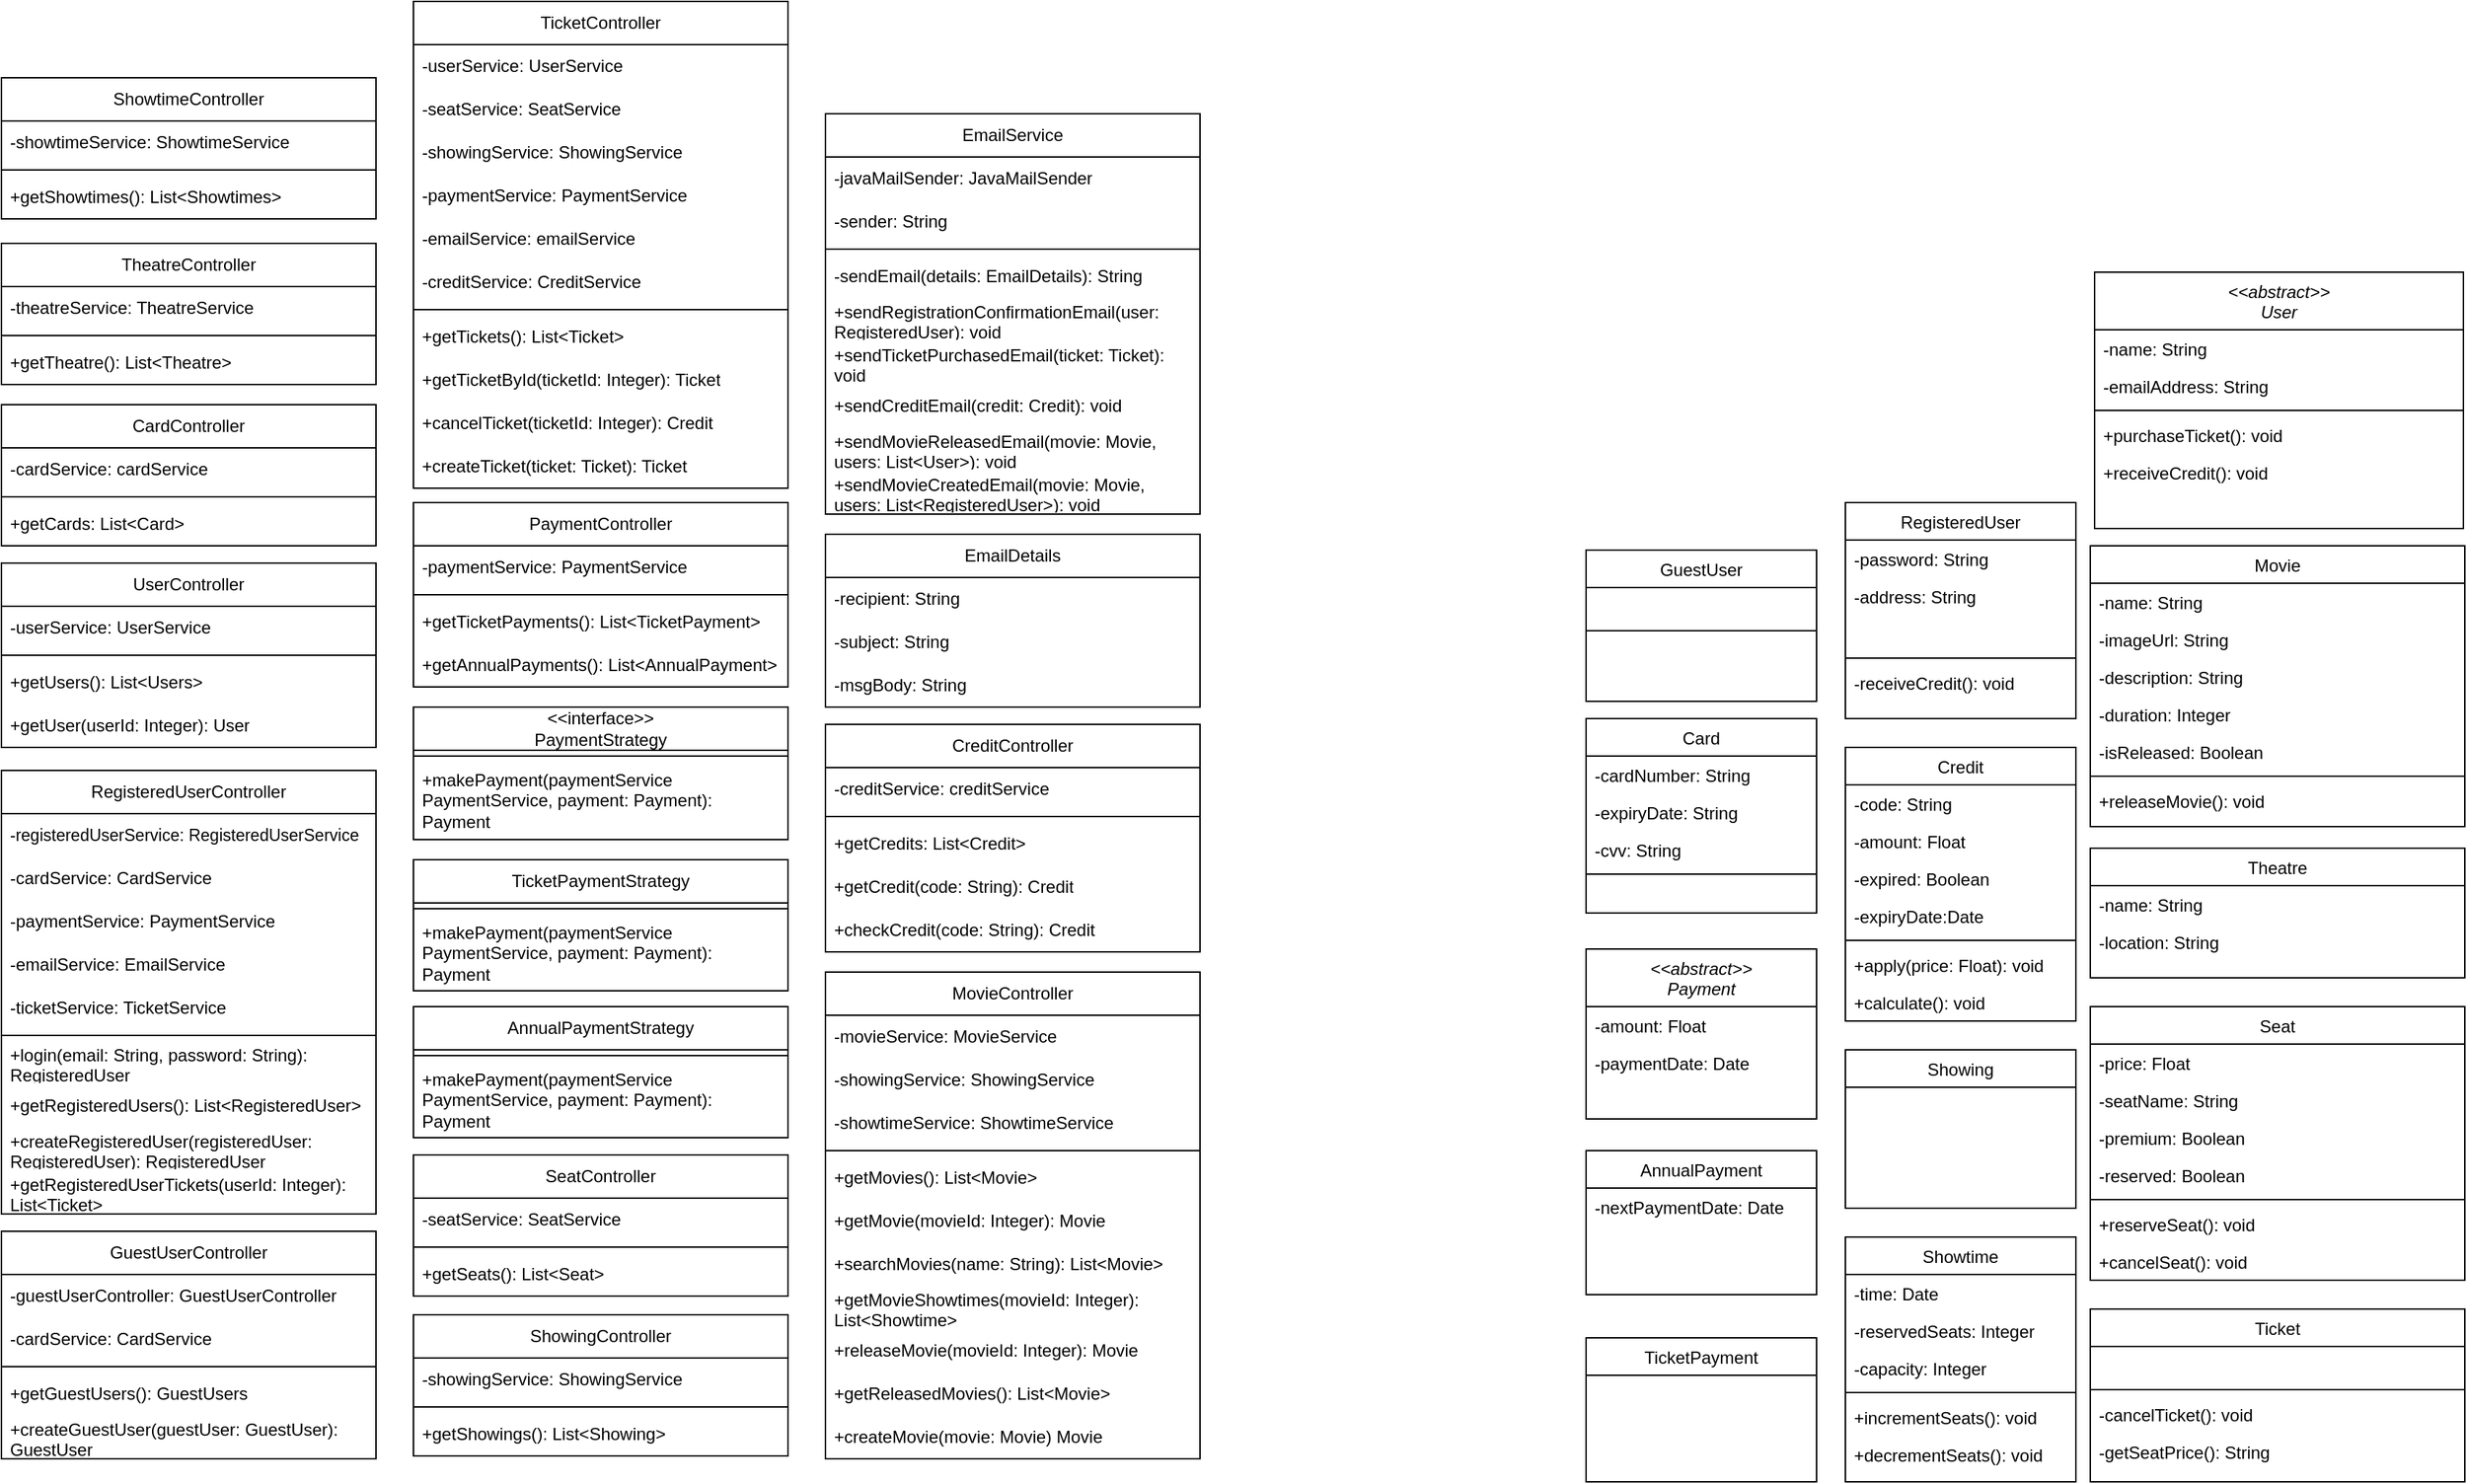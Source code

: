 <mxfile version="20.6.0" type="device"><diagram id="xebDtgERYa1_zTJntFcD" name="Page-1"><mxGraphModel dx="2999" dy="1161" grid="0" gridSize="10" guides="1" tooltips="1" connect="1" arrows="1" fold="1" page="0" pageScale="1" pageWidth="850" pageHeight="1100" math="0" shadow="0"><root><mxCell id="0"/><mxCell id="1" parent="0"/><mxCell id="b1VXfBqhowak8eUsPWsZ-2" value="Ticket" style="swimlane;fontStyle=0;align=center;verticalAlign=top;childLayout=stackLayout;horizontal=1;startSize=26;horizontalStack=0;resizeParent=1;resizeLast=0;collapsible=1;marginBottom=0;rounded=0;shadow=0;strokeWidth=1;" parent="1" vertex="1"><mxGeometry x="560" y="970" width="260" height="120" as="geometry"><mxRectangle x="130" y="380" width="160" height="26" as="alternateBounds"/></mxGeometry></mxCell><mxCell id="b1VXfBqhowak8eUsPWsZ-3" style="text;align=left;verticalAlign=top;spacingLeft=4;spacingRight=4;overflow=hidden;rotatable=0;points=[[0,0.5],[1,0.5]];portConstraint=eastwest;rounded=0;shadow=0;html=0;" parent="b1VXfBqhowak8eUsPWsZ-2" vertex="1"><mxGeometry y="26" width="260" height="26" as="geometry"/></mxCell><mxCell id="b1VXfBqhowak8eUsPWsZ-4" value="" style="line;html=1;strokeWidth=1;align=left;verticalAlign=middle;spacingTop=-1;spacingLeft=3;spacingRight=3;rotatable=0;labelPosition=right;points=[];portConstraint=eastwest;rounded=0;" parent="b1VXfBqhowak8eUsPWsZ-2" vertex="1"><mxGeometry y="52" width="260" height="8" as="geometry"/></mxCell><mxCell id="b1VXfBqhowak8eUsPWsZ-5" value="-cancelTicket(): void" style="text;align=left;verticalAlign=top;spacingLeft=4;spacingRight=4;overflow=hidden;rotatable=0;points=[[0,0.5],[1,0.5]];portConstraint=eastwest;fontStyle=0;rounded=0;" parent="b1VXfBqhowak8eUsPWsZ-2" vertex="1"><mxGeometry y="60" width="260" height="26" as="geometry"/></mxCell><mxCell id="b1VXfBqhowak8eUsPWsZ-6" value="-getSeatPrice(): String" style="text;align=left;verticalAlign=top;spacingLeft=4;spacingRight=4;overflow=hidden;rotatable=0;points=[[0,0.5],[1,0.5]];portConstraint=eastwest;fontStyle=0;rounded=0;" parent="b1VXfBqhowak8eUsPWsZ-2" vertex="1"><mxGeometry y="86" width="260" height="26" as="geometry"/></mxCell><mxCell id="b1VXfBqhowak8eUsPWsZ-7" value="Movie" style="swimlane;fontStyle=0;align=center;verticalAlign=top;childLayout=stackLayout;horizontal=1;startSize=26;horizontalStack=0;resizeParent=1;resizeLast=0;collapsible=1;marginBottom=0;rounded=0;shadow=0;strokeWidth=1;" parent="1" vertex="1"><mxGeometry x="560" y="440" width="260" height="195" as="geometry"><mxRectangle x="550" y="140" width="160" height="26" as="alternateBounds"/></mxGeometry></mxCell><mxCell id="b1VXfBqhowak8eUsPWsZ-8" value="-name: String" style="text;align=left;verticalAlign=top;spacingLeft=4;spacingRight=4;overflow=hidden;rotatable=0;points=[[0,0.5],[1,0.5]];portConstraint=eastwest;rounded=0;" parent="b1VXfBqhowak8eUsPWsZ-7" vertex="1"><mxGeometry y="26" width="260" height="26" as="geometry"/></mxCell><mxCell id="b1VXfBqhowak8eUsPWsZ-9" value="-imageUrl: String" style="text;align=left;verticalAlign=top;spacingLeft=4;spacingRight=4;overflow=hidden;rotatable=0;points=[[0,0.5],[1,0.5]];portConstraint=eastwest;rounded=0;shadow=0;html=0;" parent="b1VXfBqhowak8eUsPWsZ-7" vertex="1"><mxGeometry y="52" width="260" height="26" as="geometry"/></mxCell><mxCell id="b1VXfBqhowak8eUsPWsZ-10" value="-description: String" style="text;align=left;verticalAlign=top;spacingLeft=4;spacingRight=4;overflow=hidden;rotatable=0;points=[[0,0.5],[1,0.5]];portConstraint=eastwest;rounded=0;shadow=0;html=0;" parent="b1VXfBqhowak8eUsPWsZ-7" vertex="1"><mxGeometry y="78" width="260" height="26" as="geometry"/></mxCell><mxCell id="b1VXfBqhowak8eUsPWsZ-11" value="-duration: Integer" style="text;align=left;verticalAlign=top;spacingLeft=4;spacingRight=4;overflow=hidden;rotatable=0;points=[[0,0.5],[1,0.5]];portConstraint=eastwest;rounded=0;shadow=0;html=0;" parent="b1VXfBqhowak8eUsPWsZ-7" vertex="1"><mxGeometry y="104" width="260" height="26" as="geometry"/></mxCell><mxCell id="b1VXfBqhowak8eUsPWsZ-12" value="-isReleased: Boolean" style="text;align=left;verticalAlign=top;spacingLeft=4;spacingRight=4;overflow=hidden;rotatable=0;points=[[0,0.5],[1,0.5]];portConstraint=eastwest;rounded=0;shadow=0;html=0;" parent="b1VXfBqhowak8eUsPWsZ-7" vertex="1"><mxGeometry y="130" width="260" height="26" as="geometry"/></mxCell><mxCell id="b1VXfBqhowak8eUsPWsZ-13" value="" style="line;html=1;strokeWidth=1;align=left;verticalAlign=middle;spacingTop=-1;spacingLeft=3;spacingRight=3;rotatable=0;labelPosition=right;points=[];portConstraint=eastwest;rounded=0;" parent="b1VXfBqhowak8eUsPWsZ-7" vertex="1"><mxGeometry y="156" width="260" height="8" as="geometry"/></mxCell><mxCell id="JBnEOyksXSr9bTq-cygU-24" value="+releaseMovie(): void" style="text;align=left;verticalAlign=top;spacingLeft=4;spacingRight=4;overflow=hidden;rotatable=0;points=[[0,0.5],[1,0.5]];portConstraint=eastwest;rounded=0;" vertex="1" parent="b1VXfBqhowak8eUsPWsZ-7"><mxGeometry y="164" width="260" height="26" as="geometry"/></mxCell><mxCell id="b1VXfBqhowak8eUsPWsZ-14" value="Showtime" style="swimlane;fontStyle=0;align=center;verticalAlign=top;childLayout=stackLayout;horizontal=1;startSize=26;horizontalStack=0;resizeParent=1;resizeLast=0;collapsible=1;marginBottom=0;rounded=0;shadow=0;strokeWidth=1;" parent="1" vertex="1"><mxGeometry x="390" y="920" width="160" height="170" as="geometry"><mxRectangle x="550" y="140" width="160" height="26" as="alternateBounds"/></mxGeometry></mxCell><mxCell id="b1VXfBqhowak8eUsPWsZ-15" value="-time: Date" style="text;align=left;verticalAlign=top;spacingLeft=4;spacingRight=4;overflow=hidden;rotatable=0;points=[[0,0.5],[1,0.5]];portConstraint=eastwest;rounded=0;shadow=0;html=0;" parent="b1VXfBqhowak8eUsPWsZ-14" vertex="1"><mxGeometry y="26" width="160" height="26" as="geometry"/></mxCell><mxCell id="JBnEOyksXSr9bTq-cygU-25" value="-reservedSeats: Integer" style="text;align=left;verticalAlign=top;spacingLeft=4;spacingRight=4;overflow=hidden;rotatable=0;points=[[0,0.5],[1,0.5]];portConstraint=eastwest;rounded=0;shadow=0;html=0;" vertex="1" parent="b1VXfBqhowak8eUsPWsZ-14"><mxGeometry y="52" width="160" height="26" as="geometry"/></mxCell><mxCell id="JBnEOyksXSr9bTq-cygU-26" value="-capacity: Integer" style="text;align=left;verticalAlign=top;spacingLeft=4;spacingRight=4;overflow=hidden;rotatable=0;points=[[0,0.5],[1,0.5]];portConstraint=eastwest;rounded=0;shadow=0;html=0;" vertex="1" parent="b1VXfBqhowak8eUsPWsZ-14"><mxGeometry y="78" width="160" height="26" as="geometry"/></mxCell><mxCell id="b1VXfBqhowak8eUsPWsZ-16" value="" style="line;html=1;strokeWidth=1;align=left;verticalAlign=middle;spacingTop=-1;spacingLeft=3;spacingRight=3;rotatable=0;labelPosition=right;points=[];portConstraint=eastwest;rounded=0;" parent="b1VXfBqhowak8eUsPWsZ-14" vertex="1"><mxGeometry y="104" width="160" height="8" as="geometry"/></mxCell><mxCell id="JBnEOyksXSr9bTq-cygU-27" value="+incrementSeats(): void" style="text;align=left;verticalAlign=top;spacingLeft=4;spacingRight=4;overflow=hidden;rotatable=0;points=[[0,0.5],[1,0.5]];portConstraint=eastwest;fontStyle=0;rounded=0;" vertex="1" parent="b1VXfBqhowak8eUsPWsZ-14"><mxGeometry y="112" width="160" height="26" as="geometry"/></mxCell><mxCell id="JBnEOyksXSr9bTq-cygU-28" value="+decrementSeats(): void" style="text;align=left;verticalAlign=top;spacingLeft=4;spacingRight=4;overflow=hidden;rotatable=0;points=[[0,0.5],[1,0.5]];portConstraint=eastwest;fontStyle=0;rounded=0;" vertex="1" parent="b1VXfBqhowak8eUsPWsZ-14"><mxGeometry y="138" width="160" height="26" as="geometry"/></mxCell><mxCell id="b1VXfBqhowak8eUsPWsZ-18" value="Seat" style="swimlane;fontStyle=0;align=center;verticalAlign=top;childLayout=stackLayout;horizontal=1;startSize=26;horizontalStack=0;resizeParent=1;resizeLast=0;collapsible=1;marginBottom=0;rounded=0;shadow=0;strokeWidth=1;" parent="1" vertex="1"><mxGeometry x="560" y="760" width="260" height="190" as="geometry"><mxRectangle x="550" y="140" width="160" height="26" as="alternateBounds"/></mxGeometry></mxCell><mxCell id="b1VXfBqhowak8eUsPWsZ-20" value="-price: Float" style="text;align=left;verticalAlign=top;spacingLeft=4;spacingRight=4;overflow=hidden;rotatable=0;points=[[0,0.5],[1,0.5]];portConstraint=eastwest;rounded=0;" parent="b1VXfBqhowak8eUsPWsZ-18" vertex="1"><mxGeometry y="26" width="260" height="26" as="geometry"/></mxCell><mxCell id="b1VXfBqhowak8eUsPWsZ-21" value="-seatName: String" style="text;align=left;verticalAlign=top;spacingLeft=4;spacingRight=4;overflow=hidden;rotatable=0;points=[[0,0.5],[1,0.5]];portConstraint=eastwest;rounded=0;" parent="b1VXfBqhowak8eUsPWsZ-18" vertex="1"><mxGeometry y="52" width="260" height="26" as="geometry"/></mxCell><mxCell id="b1VXfBqhowak8eUsPWsZ-22" value="-premium: Boolean" style="text;align=left;verticalAlign=top;spacingLeft=4;spacingRight=4;overflow=hidden;rotatable=0;points=[[0,0.5],[1,0.5]];portConstraint=eastwest;rounded=0;" parent="b1VXfBqhowak8eUsPWsZ-18" vertex="1"><mxGeometry y="78" width="260" height="26" as="geometry"/></mxCell><mxCell id="b1VXfBqhowak8eUsPWsZ-23" value="-reserved: Boolean" style="text;align=left;verticalAlign=top;spacingLeft=4;spacingRight=4;overflow=hidden;rotatable=0;points=[[0,0.5],[1,0.5]];portConstraint=eastwest;rounded=0;" parent="b1VXfBqhowak8eUsPWsZ-18" vertex="1"><mxGeometry y="104" width="260" height="26" as="geometry"/></mxCell><mxCell id="b1VXfBqhowak8eUsPWsZ-24" value="" style="line;html=1;strokeWidth=1;align=left;verticalAlign=middle;spacingTop=-1;spacingLeft=3;spacingRight=3;rotatable=0;labelPosition=right;points=[];portConstraint=eastwest;rounded=0;" parent="b1VXfBqhowak8eUsPWsZ-18" vertex="1"><mxGeometry y="130" width="260" height="8" as="geometry"/></mxCell><mxCell id="b1VXfBqhowak8eUsPWsZ-25" value="+reserveSeat(): void" style="text;align=left;verticalAlign=top;spacingLeft=4;spacingRight=4;overflow=hidden;rotatable=0;points=[[0,0.5],[1,0.5]];portConstraint=eastwest;fontStyle=0;rounded=0;" parent="b1VXfBqhowak8eUsPWsZ-18" vertex="1"><mxGeometry y="138" width="260" height="26" as="geometry"/></mxCell><mxCell id="JBnEOyksXSr9bTq-cygU-19" value="+cancelSeat(): void" style="text;align=left;verticalAlign=top;spacingLeft=4;spacingRight=4;overflow=hidden;rotatable=0;points=[[0,0.5],[1,0.5]];portConstraint=eastwest;fontStyle=0;rounded=0;" vertex="1" parent="b1VXfBqhowak8eUsPWsZ-18"><mxGeometry y="164" width="260" height="26" as="geometry"/></mxCell><mxCell id="b1VXfBqhowak8eUsPWsZ-26" value="Theatre" style="swimlane;fontStyle=0;align=center;verticalAlign=top;childLayout=stackLayout;horizontal=1;startSize=26;horizontalStack=0;resizeParent=1;resizeLast=0;collapsible=1;marginBottom=0;rounded=0;shadow=0;strokeWidth=1;" parent="1" vertex="1"><mxGeometry x="560" y="650" width="260" height="90" as="geometry"><mxRectangle x="550" y="140" width="160" height="26" as="alternateBounds"/></mxGeometry></mxCell><mxCell id="b1VXfBqhowak8eUsPWsZ-27" value="-name: String" style="text;align=left;verticalAlign=top;spacingLeft=4;spacingRight=4;overflow=hidden;rotatable=0;points=[[0,0.5],[1,0.5]];portConstraint=eastwest;rounded=0;" parent="b1VXfBqhowak8eUsPWsZ-26" vertex="1"><mxGeometry y="26" width="260" height="26" as="geometry"/></mxCell><mxCell id="JBnEOyksXSr9bTq-cygU-47" value="-location: String" style="text;align=left;verticalAlign=top;spacingLeft=4;spacingRight=4;overflow=hidden;rotatable=0;points=[[0,0.5],[1,0.5]];portConstraint=eastwest;rounded=0;" vertex="1" parent="b1VXfBqhowak8eUsPWsZ-26"><mxGeometry y="52" width="260" height="26" as="geometry"/></mxCell><mxCell id="b1VXfBqhowak8eUsPWsZ-30" value="TicketPayment" style="swimlane;fontStyle=0;align=center;verticalAlign=top;childLayout=stackLayout;horizontal=1;startSize=26;horizontalStack=0;resizeParent=1;resizeLast=0;collapsible=1;marginBottom=0;rounded=0;shadow=0;strokeWidth=1;" parent="1" vertex="1"><mxGeometry x="210" y="990" width="160" height="100" as="geometry"><mxRectangle x="130" y="380" width="160" height="26" as="alternateBounds"/></mxGeometry></mxCell><mxCell id="b1VXfBqhowak8eUsPWsZ-31" style="text;align=left;verticalAlign=top;spacingLeft=4;spacingRight=4;overflow=hidden;rotatable=0;points=[[0,0.5],[1,0.5]];portConstraint=eastwest;rounded=0;" parent="b1VXfBqhowak8eUsPWsZ-30" vertex="1"><mxGeometry y="26" width="160" height="22" as="geometry"/></mxCell><mxCell id="b1VXfBqhowak8eUsPWsZ-35" value="Showing" style="swimlane;fontStyle=0;align=center;verticalAlign=top;childLayout=stackLayout;horizontal=1;startSize=26;horizontalStack=0;resizeParent=1;resizeLast=0;collapsible=1;marginBottom=0;rounded=0;shadow=0;strokeWidth=1;" parent="1" vertex="1"><mxGeometry x="390" y="790" width="160" height="110" as="geometry"><mxRectangle x="550" y="140" width="160" height="26" as="alternateBounds"/></mxGeometry></mxCell><mxCell id="b1VXfBqhowak8eUsPWsZ-38" value="&lt;&lt;abstract&gt;&gt;&#10;User" style="swimlane;fontStyle=2;align=center;verticalAlign=top;childLayout=stackLayout;horizontal=1;startSize=40;horizontalStack=0;resizeParent=1;resizeLast=0;collapsible=1;marginBottom=0;rounded=0;shadow=0;strokeWidth=1;" parent="1" vertex="1"><mxGeometry x="563" y="250" width="256" height="178" as="geometry"><mxRectangle x="230" y="140" width="160" height="26" as="alternateBounds"/></mxGeometry></mxCell><mxCell id="b1VXfBqhowak8eUsPWsZ-39" value="-name: String" style="text;align=left;verticalAlign=top;spacingLeft=4;spacingRight=4;overflow=hidden;rotatable=0;points=[[0,0.5],[1,0.5]];portConstraint=eastwest;rounded=0;" parent="b1VXfBqhowak8eUsPWsZ-38" vertex="1"><mxGeometry y="40" width="256" height="26" as="geometry"/></mxCell><mxCell id="b1VXfBqhowak8eUsPWsZ-40" value="-emailAddress: String" style="text;align=left;verticalAlign=top;spacingLeft=4;spacingRight=4;overflow=hidden;rotatable=0;points=[[0,0.5],[1,0.5]];portConstraint=eastwest;rounded=0;shadow=0;html=0;" parent="b1VXfBqhowak8eUsPWsZ-38" vertex="1"><mxGeometry y="66" width="256" height="26" as="geometry"/></mxCell><mxCell id="b1VXfBqhowak8eUsPWsZ-41" value="" style="line;html=1;strokeWidth=1;align=left;verticalAlign=middle;spacingTop=-1;spacingLeft=3;spacingRight=3;rotatable=0;labelPosition=right;points=[];portConstraint=eastwest;rounded=0;" parent="b1VXfBqhowak8eUsPWsZ-38" vertex="1"><mxGeometry y="92" width="256" height="8" as="geometry"/></mxCell><mxCell id="b1VXfBqhowak8eUsPWsZ-42" value="+purchaseTicket(): void" style="text;align=left;verticalAlign=top;spacingLeft=4;spacingRight=4;overflow=hidden;rotatable=0;points=[[0,0.5],[1,0.5]];portConstraint=eastwest;rounded=0;" parent="b1VXfBqhowak8eUsPWsZ-38" vertex="1"><mxGeometry y="100" width="256" height="26" as="geometry"/></mxCell><mxCell id="b1VXfBqhowak8eUsPWsZ-43" value="+receiveCredit(): void" style="text;align=left;verticalAlign=top;spacingLeft=4;spacingRight=4;overflow=hidden;rotatable=0;points=[[0,0.5],[1,0.5]];portConstraint=eastwest;rounded=0;" parent="b1VXfBqhowak8eUsPWsZ-38" vertex="1"><mxGeometry y="126" width="256" height="26" as="geometry"/></mxCell><mxCell id="b1VXfBqhowak8eUsPWsZ-47" value="AnnualPayment" style="swimlane;fontStyle=0;align=center;verticalAlign=top;childLayout=stackLayout;horizontal=1;startSize=26;horizontalStack=0;resizeParent=1;resizeLast=0;collapsible=1;marginBottom=0;rounded=0;shadow=0;strokeWidth=1;" parent="1" vertex="1"><mxGeometry x="210" y="860" width="160" height="100" as="geometry"><mxRectangle x="130" y="380" width="160" height="26" as="alternateBounds"/></mxGeometry></mxCell><mxCell id="b1VXfBqhowak8eUsPWsZ-48" value="-nextPaymentDate: Date" style="text;align=left;verticalAlign=top;spacingLeft=4;spacingRight=4;overflow=hidden;rotatable=0;points=[[0,0.5],[1,0.5]];portConstraint=eastwest;rounded=0;" parent="b1VXfBqhowak8eUsPWsZ-47" vertex="1"><mxGeometry y="26" width="160" height="26" as="geometry"/></mxCell><mxCell id="b1VXfBqhowak8eUsPWsZ-50" value="&lt;&lt;abstract&gt;&gt;&#10;Payment" style="swimlane;fontStyle=2;align=center;verticalAlign=top;childLayout=stackLayout;horizontal=1;startSize=40;horizontalStack=0;resizeParent=1;resizeLast=0;collapsible=1;marginBottom=0;rounded=0;shadow=0;strokeWidth=1;" parent="1" vertex="1"><mxGeometry x="210" y="720" width="160" height="118" as="geometry"><mxRectangle x="130" y="380" width="160" height="26" as="alternateBounds"/></mxGeometry></mxCell><mxCell id="b1VXfBqhowak8eUsPWsZ-51" value="-amount: Float" style="text;align=left;verticalAlign=top;spacingLeft=4;spacingRight=4;overflow=hidden;rotatable=0;points=[[0,0.5],[1,0.5]];portConstraint=eastwest;rounded=0;" parent="b1VXfBqhowak8eUsPWsZ-50" vertex="1"><mxGeometry y="40" width="160" height="26" as="geometry"/></mxCell><mxCell id="b1VXfBqhowak8eUsPWsZ-52" value="-paymentDate: Date" style="text;align=left;verticalAlign=top;spacingLeft=4;spacingRight=4;overflow=hidden;rotatable=0;points=[[0,0.5],[1,0.5]];portConstraint=eastwest;rounded=0;" parent="b1VXfBqhowak8eUsPWsZ-50" vertex="1"><mxGeometry y="66" width="160" height="26" as="geometry"/></mxCell><mxCell id="b1VXfBqhowak8eUsPWsZ-53" style="text;align=left;verticalAlign=top;spacingLeft=4;spacingRight=4;overflow=hidden;rotatable=0;points=[[0,0.5],[1,0.5]];portConstraint=eastwest;rounded=0;" parent="b1VXfBqhowak8eUsPWsZ-50" vertex="1"><mxGeometry y="92" width="160" height="26" as="geometry"/></mxCell><mxCell id="b1VXfBqhowak8eUsPWsZ-60" value="GuestUser" style="swimlane;fontStyle=0;align=center;verticalAlign=top;childLayout=stackLayout;horizontal=1;startSize=26;horizontalStack=0;resizeParent=1;resizeLast=0;collapsible=1;marginBottom=0;rounded=0;shadow=0;strokeWidth=1;" parent="1" vertex="1"><mxGeometry x="210" y="443" width="160" height="105" as="geometry"><mxRectangle x="230" y="140" width="160" height="26" as="alternateBounds"/></mxGeometry></mxCell><mxCell id="b1VXfBqhowak8eUsPWsZ-61" style="text;align=left;verticalAlign=top;spacingLeft=4;spacingRight=4;overflow=hidden;rotatable=0;points=[[0,0.5],[1,0.5]];portConstraint=eastwest;rounded=0;shadow=0;html=0;" parent="b1VXfBqhowak8eUsPWsZ-60" vertex="1"><mxGeometry y="26" width="160" height="26" as="geometry"/></mxCell><mxCell id="b1VXfBqhowak8eUsPWsZ-62" value="" style="line;html=1;strokeWidth=1;align=left;verticalAlign=middle;spacingTop=-1;spacingLeft=3;spacingRight=3;rotatable=0;labelPosition=right;points=[];portConstraint=eastwest;rounded=0;" parent="b1VXfBqhowak8eUsPWsZ-60" vertex="1"><mxGeometry y="52" width="160" height="8" as="geometry"/></mxCell><mxCell id="b1VXfBqhowak8eUsPWsZ-63" value="RegisteredUser" style="swimlane;fontStyle=0;align=center;verticalAlign=top;childLayout=stackLayout;horizontal=1;startSize=26;horizontalStack=0;resizeParent=1;resizeLast=0;collapsible=1;marginBottom=0;rounded=0;shadow=0;strokeWidth=1;" parent="1" vertex="1"><mxGeometry x="390" y="410" width="160" height="150" as="geometry"><mxRectangle x="130" y="380" width="160" height="26" as="alternateBounds"/></mxGeometry></mxCell><mxCell id="b1VXfBqhowak8eUsPWsZ-64" value="-password: String" style="text;align=left;verticalAlign=top;spacingLeft=4;spacingRight=4;overflow=hidden;rotatable=0;points=[[0,0.5],[1,0.5]];portConstraint=eastwest;rounded=0;" parent="b1VXfBqhowak8eUsPWsZ-63" vertex="1"><mxGeometry y="26" width="160" height="26" as="geometry"/></mxCell><mxCell id="b1VXfBqhowak8eUsPWsZ-65" value="-address: String" style="text;align=left;verticalAlign=top;spacingLeft=4;spacingRight=4;overflow=hidden;rotatable=0;points=[[0,0.5],[1,0.5]];portConstraint=eastwest;rounded=0;" parent="b1VXfBqhowak8eUsPWsZ-63" vertex="1"><mxGeometry y="52" width="160" height="26" as="geometry"/></mxCell><mxCell id="b1VXfBqhowak8eUsPWsZ-66" style="text;align=left;verticalAlign=top;spacingLeft=4;spacingRight=4;overflow=hidden;rotatable=0;points=[[0,0.5],[1,0.5]];portConstraint=eastwest;rounded=0;" parent="b1VXfBqhowak8eUsPWsZ-63" vertex="1"><mxGeometry y="78" width="160" height="26" as="geometry"/></mxCell><mxCell id="b1VXfBqhowak8eUsPWsZ-67" value="" style="line;html=1;strokeWidth=1;align=left;verticalAlign=middle;spacingTop=-1;spacingLeft=3;spacingRight=3;rotatable=0;labelPosition=right;points=[];portConstraint=eastwest;rounded=0;" parent="b1VXfBqhowak8eUsPWsZ-63" vertex="1"><mxGeometry y="104" width="160" height="8" as="geometry"/></mxCell><mxCell id="b1VXfBqhowak8eUsPWsZ-68" value="-receiveCredit(): void" style="text;align=left;verticalAlign=top;spacingLeft=4;spacingRight=4;overflow=hidden;rotatable=0;points=[[0,0.5],[1,0.5]];portConstraint=eastwest;fontStyle=0;rounded=0;" parent="b1VXfBqhowak8eUsPWsZ-63" vertex="1"><mxGeometry y="112" width="160" height="26" as="geometry"/></mxCell><mxCell id="b1VXfBqhowak8eUsPWsZ-75" value="Card" style="swimlane;fontStyle=0;align=center;verticalAlign=top;childLayout=stackLayout;horizontal=1;startSize=26;horizontalStack=0;resizeParent=1;resizeLast=0;collapsible=1;marginBottom=0;rounded=0;shadow=0;strokeWidth=1;" parent="1" vertex="1"><mxGeometry x="210" y="560" width="160" height="135" as="geometry"><mxRectangle x="130" y="380" width="160" height="26" as="alternateBounds"/></mxGeometry></mxCell><mxCell id="b1VXfBqhowak8eUsPWsZ-76" value="-cardNumber: String" style="text;align=left;verticalAlign=top;spacingLeft=4;spacingRight=4;overflow=hidden;rotatable=0;points=[[0,0.5],[1,0.5]];portConstraint=eastwest;rounded=0;" parent="b1VXfBqhowak8eUsPWsZ-75" vertex="1"><mxGeometry y="26" width="160" height="26" as="geometry"/></mxCell><mxCell id="b1VXfBqhowak8eUsPWsZ-77" value="-expiryDate: String" style="text;align=left;verticalAlign=top;spacingLeft=4;spacingRight=4;overflow=hidden;rotatable=0;points=[[0,0.5],[1,0.5]];portConstraint=eastwest;rounded=0;" parent="b1VXfBqhowak8eUsPWsZ-75" vertex="1"><mxGeometry y="52" width="160" height="26" as="geometry"/></mxCell><mxCell id="b1VXfBqhowak8eUsPWsZ-78" value="-cvv: String" style="text;align=left;verticalAlign=top;spacingLeft=4;spacingRight=4;overflow=hidden;rotatable=0;points=[[0,0.5],[1,0.5]];portConstraint=eastwest;rounded=0;" parent="b1VXfBqhowak8eUsPWsZ-75" vertex="1"><mxGeometry y="78" width="160" height="26" as="geometry"/></mxCell><mxCell id="b1VXfBqhowak8eUsPWsZ-79" value="" style="line;html=1;strokeWidth=1;align=left;verticalAlign=middle;spacingTop=-1;spacingLeft=3;spacingRight=3;rotatable=0;labelPosition=right;points=[];portConstraint=eastwest;rounded=0;" parent="b1VXfBqhowak8eUsPWsZ-75" vertex="1"><mxGeometry y="104" width="160" height="8" as="geometry"/></mxCell><mxCell id="JBnEOyksXSr9bTq-cygU-11" value="Credit" style="swimlane;fontStyle=0;align=center;verticalAlign=top;childLayout=stackLayout;horizontal=1;startSize=26;horizontalStack=0;resizeParent=1;resizeLast=0;collapsible=1;marginBottom=0;rounded=0;shadow=0;strokeWidth=1;" vertex="1" parent="1"><mxGeometry x="390" y="580" width="160" height="190" as="geometry"><mxRectangle x="130" y="380" width="160" height="26" as="alternateBounds"/></mxGeometry></mxCell><mxCell id="JBnEOyksXSr9bTq-cygU-43" value="-code: String" style="text;align=left;verticalAlign=top;spacingLeft=4;spacingRight=4;overflow=hidden;rotatable=0;points=[[0,0.5],[1,0.5]];portConstraint=eastwest;rounded=0;" vertex="1" parent="JBnEOyksXSr9bTq-cygU-11"><mxGeometry y="26" width="160" height="26" as="geometry"/></mxCell><mxCell id="JBnEOyksXSr9bTq-cygU-12" value="-amount: Float" style="text;align=left;verticalAlign=top;spacingLeft=4;spacingRight=4;overflow=hidden;rotatable=0;points=[[0,0.5],[1,0.5]];portConstraint=eastwest;rounded=0;" vertex="1" parent="JBnEOyksXSr9bTq-cygU-11"><mxGeometry y="52" width="160" height="26" as="geometry"/></mxCell><mxCell id="JBnEOyksXSr9bTq-cygU-44" value="-expired: Boolean" style="text;align=left;verticalAlign=top;spacingLeft=4;spacingRight=4;overflow=hidden;rotatable=0;points=[[0,0.5],[1,0.5]];portConstraint=eastwest;rounded=0;" vertex="1" parent="JBnEOyksXSr9bTq-cygU-11"><mxGeometry y="78" width="160" height="26" as="geometry"/></mxCell><mxCell id="JBnEOyksXSr9bTq-cygU-13" value="-expiryDate:Date" style="text;align=left;verticalAlign=top;spacingLeft=4;spacingRight=4;overflow=hidden;rotatable=0;points=[[0,0.5],[1,0.5]];portConstraint=eastwest;rounded=0;" vertex="1" parent="JBnEOyksXSr9bTq-cygU-11"><mxGeometry y="104" width="160" height="26" as="geometry"/></mxCell><mxCell id="JBnEOyksXSr9bTq-cygU-15" value="" style="line;html=1;strokeWidth=1;align=left;verticalAlign=middle;spacingTop=-1;spacingLeft=3;spacingRight=3;rotatable=0;labelPosition=right;points=[];portConstraint=eastwest;rounded=0;" vertex="1" parent="JBnEOyksXSr9bTq-cygU-11"><mxGeometry y="130" width="160" height="8" as="geometry"/></mxCell><mxCell id="JBnEOyksXSr9bTq-cygU-16" value="+apply(price: Float): void" style="text;align=left;verticalAlign=top;spacingLeft=4;spacingRight=4;overflow=hidden;rotatable=0;points=[[0,0.5],[1,0.5]];portConstraint=eastwest;fontStyle=0;rounded=0;" vertex="1" parent="JBnEOyksXSr9bTq-cygU-11"><mxGeometry y="138" width="160" height="26" as="geometry"/></mxCell><mxCell id="JBnEOyksXSr9bTq-cygU-18" value="+calculate(): void" style="text;align=left;verticalAlign=top;spacingLeft=4;spacingRight=4;overflow=hidden;rotatable=0;points=[[0,0.5],[1,0.5]];portConstraint=eastwest;fontStyle=0;rounded=0;" vertex="1" parent="JBnEOyksXSr9bTq-cygU-11"><mxGeometry y="164" width="160" height="26" as="geometry"/></mxCell><mxCell id="JBnEOyksXSr9bTq-cygU-29" value="EmailService" style="swimlane;fontStyle=0;childLayout=stackLayout;horizontal=1;startSize=30;horizontalStack=0;resizeParent=1;resizeParentMax=0;resizeLast=0;collapsible=1;marginBottom=0;whiteSpace=wrap;html=1;" vertex="1" parent="1"><mxGeometry x="-318" y="140" width="260" height="278" as="geometry"/></mxCell><mxCell id="JBnEOyksXSr9bTq-cygU-30" value="-javaMailSender: JavaMailSender" style="text;strokeColor=none;fillColor=none;align=left;verticalAlign=middle;spacingLeft=4;spacingRight=4;overflow=hidden;points=[[0,0.5],[1,0.5]];portConstraint=eastwest;rotatable=0;whiteSpace=wrap;html=1;" vertex="1" parent="JBnEOyksXSr9bTq-cygU-29"><mxGeometry y="30" width="260" height="30" as="geometry"/></mxCell><mxCell id="JBnEOyksXSr9bTq-cygU-31" value="-sender: String" style="text;strokeColor=none;fillColor=none;align=left;verticalAlign=middle;spacingLeft=4;spacingRight=4;overflow=hidden;points=[[0,0.5],[1,0.5]];portConstraint=eastwest;rotatable=0;whiteSpace=wrap;html=1;" vertex="1" parent="JBnEOyksXSr9bTq-cygU-29"><mxGeometry y="60" width="260" height="30" as="geometry"/></mxCell><mxCell id="JBnEOyksXSr9bTq-cygU-35" value="" style="line;html=1;strokeWidth=1;align=left;verticalAlign=middle;spacingTop=-1;spacingLeft=3;spacingRight=3;rotatable=0;labelPosition=right;points=[];portConstraint=eastwest;rounded=0;" vertex="1" parent="JBnEOyksXSr9bTq-cygU-29"><mxGeometry y="90" width="260" height="8" as="geometry"/></mxCell><mxCell id="JBnEOyksXSr9bTq-cygU-34" value="-sendEmail(details: EmailDetails): String" style="text;strokeColor=none;fillColor=none;align=left;verticalAlign=middle;spacingLeft=4;spacingRight=4;overflow=hidden;points=[[0,0.5],[1,0.5]];portConstraint=eastwest;rotatable=0;whiteSpace=wrap;html=1;" vertex="1" parent="JBnEOyksXSr9bTq-cygU-29"><mxGeometry y="98" width="260" height="30" as="geometry"/></mxCell><mxCell id="JBnEOyksXSr9bTq-cygU-54" value="+sendRegistrationConfirmationEmail(user: RegisteredUser): void" style="text;strokeColor=none;fillColor=none;align=left;verticalAlign=middle;spacingLeft=4;spacingRight=4;overflow=hidden;points=[[0,0.5],[1,0.5]];portConstraint=eastwest;rotatable=0;whiteSpace=wrap;html=1;" vertex="1" parent="JBnEOyksXSr9bTq-cygU-29"><mxGeometry y="128" width="260" height="30" as="geometry"/></mxCell><mxCell id="JBnEOyksXSr9bTq-cygU-55" value="+sendTicketPurchasedEmail(ticket: Ticket): void" style="text;strokeColor=none;fillColor=none;align=left;verticalAlign=middle;spacingLeft=4;spacingRight=4;overflow=hidden;points=[[0,0.5],[1,0.5]];portConstraint=eastwest;rotatable=0;whiteSpace=wrap;html=1;" vertex="1" parent="JBnEOyksXSr9bTq-cygU-29"><mxGeometry y="158" width="260" height="30" as="geometry"/></mxCell><mxCell id="JBnEOyksXSr9bTq-cygU-57" value="+sendCreditEmail(credit: Credit): void" style="text;strokeColor=none;fillColor=none;align=left;verticalAlign=middle;spacingLeft=4;spacingRight=4;overflow=hidden;points=[[0,0.5],[1,0.5]];portConstraint=eastwest;rotatable=0;whiteSpace=wrap;html=1;" vertex="1" parent="JBnEOyksXSr9bTq-cygU-29"><mxGeometry y="188" width="260" height="30" as="geometry"/></mxCell><mxCell id="JBnEOyksXSr9bTq-cygU-56" value="+sendMovieReleasedEmail(movie: Movie, users: List&amp;lt;User&amp;gt;): void" style="text;strokeColor=none;fillColor=none;align=left;verticalAlign=middle;spacingLeft=4;spacingRight=4;overflow=hidden;points=[[0,0.5],[1,0.5]];portConstraint=eastwest;rotatable=0;whiteSpace=wrap;html=1;" vertex="1" parent="JBnEOyksXSr9bTq-cygU-29"><mxGeometry y="218" width="260" height="30" as="geometry"/></mxCell><mxCell id="JBnEOyksXSr9bTq-cygU-161" value="+sendMovieCreatedEmail(movie: Movie, users: List&amp;lt;RegisteredUser&amp;gt;): void" style="text;strokeColor=none;fillColor=none;align=left;verticalAlign=middle;spacingLeft=4;spacingRight=4;overflow=hidden;points=[[0,0.5],[1,0.5]];portConstraint=eastwest;rotatable=0;whiteSpace=wrap;html=1;" vertex="1" parent="JBnEOyksXSr9bTq-cygU-29"><mxGeometry y="248" width="260" height="30" as="geometry"/></mxCell><mxCell id="JBnEOyksXSr9bTq-cygU-36" value="EmailDetails" style="swimlane;fontStyle=0;childLayout=stackLayout;horizontal=1;startSize=30;horizontalStack=0;resizeParent=1;resizeParentMax=0;resizeLast=0;collapsible=1;marginBottom=0;whiteSpace=wrap;html=1;" vertex="1" parent="1"><mxGeometry x="-318" y="432" width="260" height="120" as="geometry"/></mxCell><mxCell id="JBnEOyksXSr9bTq-cygU-37" value="-recipient: String" style="text;strokeColor=none;fillColor=none;align=left;verticalAlign=middle;spacingLeft=4;spacingRight=4;overflow=hidden;points=[[0,0.5],[1,0.5]];portConstraint=eastwest;rotatable=0;whiteSpace=wrap;html=1;" vertex="1" parent="JBnEOyksXSr9bTq-cygU-36"><mxGeometry y="30" width="260" height="30" as="geometry"/></mxCell><mxCell id="JBnEOyksXSr9bTq-cygU-38" value="-subject: String" style="text;strokeColor=none;fillColor=none;align=left;verticalAlign=middle;spacingLeft=4;spacingRight=4;overflow=hidden;points=[[0,0.5],[1,0.5]];portConstraint=eastwest;rotatable=0;whiteSpace=wrap;html=1;" vertex="1" parent="JBnEOyksXSr9bTq-cygU-36"><mxGeometry y="60" width="260" height="30" as="geometry"/></mxCell><mxCell id="JBnEOyksXSr9bTq-cygU-41" value="-msgBody: String" style="text;strokeColor=none;fillColor=none;align=left;verticalAlign=middle;spacingLeft=4;spacingRight=4;overflow=hidden;points=[[0,0.5],[1,0.5]];portConstraint=eastwest;rotatable=0;whiteSpace=wrap;html=1;" vertex="1" parent="JBnEOyksXSr9bTq-cygU-36"><mxGeometry y="90" width="260" height="30" as="geometry"/></mxCell><mxCell id="JBnEOyksXSr9bTq-cygU-58" value="CardController" style="swimlane;fontStyle=0;childLayout=stackLayout;horizontal=1;startSize=30;horizontalStack=0;resizeParent=1;resizeParentMax=0;resizeLast=0;collapsible=1;marginBottom=0;whiteSpace=wrap;html=1;" vertex="1" parent="1"><mxGeometry x="-890" y="342" width="260" height="98" as="geometry"/></mxCell><mxCell id="JBnEOyksXSr9bTq-cygU-59" value="-cardService: cardService" style="text;strokeColor=none;fillColor=none;align=left;verticalAlign=middle;spacingLeft=4;spacingRight=4;overflow=hidden;points=[[0,0.5],[1,0.5]];portConstraint=eastwest;rotatable=0;whiteSpace=wrap;html=1;" vertex="1" parent="JBnEOyksXSr9bTq-cygU-58"><mxGeometry y="30" width="260" height="30" as="geometry"/></mxCell><mxCell id="JBnEOyksXSr9bTq-cygU-61" value="" style="line;html=1;strokeWidth=1;align=left;verticalAlign=middle;spacingTop=-1;spacingLeft=3;spacingRight=3;rotatable=0;labelPosition=right;points=[];portConstraint=eastwest;rounded=0;" vertex="1" parent="JBnEOyksXSr9bTq-cygU-58"><mxGeometry y="60" width="260" height="8" as="geometry"/></mxCell><mxCell id="JBnEOyksXSr9bTq-cygU-66" value="+getCards: List&amp;lt;Card&amp;gt;" style="text;strokeColor=none;fillColor=none;align=left;verticalAlign=middle;spacingLeft=4;spacingRight=4;overflow=hidden;points=[[0,0.5],[1,0.5]];portConstraint=eastwest;rotatable=0;whiteSpace=wrap;html=1;" vertex="1" parent="JBnEOyksXSr9bTq-cygU-58"><mxGeometry y="68" width="260" height="30" as="geometry"/></mxCell><mxCell id="JBnEOyksXSr9bTq-cygU-67" value="CreditController" style="swimlane;fontStyle=0;childLayout=stackLayout;horizontal=1;startSize=30;horizontalStack=0;resizeParent=1;resizeParentMax=0;resizeLast=0;collapsible=1;marginBottom=0;whiteSpace=wrap;html=1;" vertex="1" parent="1"><mxGeometry x="-318" y="564" width="260" height="158" as="geometry"/></mxCell><mxCell id="JBnEOyksXSr9bTq-cygU-68" value="-creditService: creditService" style="text;strokeColor=none;fillColor=none;align=left;verticalAlign=middle;spacingLeft=4;spacingRight=4;overflow=hidden;points=[[0,0.5],[1,0.5]];portConstraint=eastwest;rotatable=0;whiteSpace=wrap;html=1;" vertex="1" parent="JBnEOyksXSr9bTq-cygU-67"><mxGeometry y="30" width="260" height="30" as="geometry"/></mxCell><mxCell id="JBnEOyksXSr9bTq-cygU-69" value="" style="line;html=1;strokeWidth=1;align=left;verticalAlign=middle;spacingTop=-1;spacingLeft=3;spacingRight=3;rotatable=0;labelPosition=right;points=[];portConstraint=eastwest;rounded=0;" vertex="1" parent="JBnEOyksXSr9bTq-cygU-67"><mxGeometry y="60" width="260" height="8" as="geometry"/></mxCell><mxCell id="JBnEOyksXSr9bTq-cygU-70" value="+getCredits: List&amp;lt;Credit&amp;gt;" style="text;strokeColor=none;fillColor=none;align=left;verticalAlign=middle;spacingLeft=4;spacingRight=4;overflow=hidden;points=[[0,0.5],[1,0.5]];portConstraint=eastwest;rotatable=0;whiteSpace=wrap;html=1;" vertex="1" parent="JBnEOyksXSr9bTq-cygU-67"><mxGeometry y="68" width="260" height="30" as="geometry"/></mxCell><mxCell id="JBnEOyksXSr9bTq-cygU-72" value="+getCredit(code: String): Credit" style="text;strokeColor=none;fillColor=none;align=left;verticalAlign=middle;spacingLeft=4;spacingRight=4;overflow=hidden;points=[[0,0.5],[1,0.5]];portConstraint=eastwest;rotatable=0;whiteSpace=wrap;html=1;" vertex="1" parent="JBnEOyksXSr9bTq-cygU-67"><mxGeometry y="98" width="260" height="30" as="geometry"/></mxCell><mxCell id="JBnEOyksXSr9bTq-cygU-71" value="+checkCredit(code: String): Credit" style="text;strokeColor=none;fillColor=none;align=left;verticalAlign=middle;spacingLeft=4;spacingRight=4;overflow=hidden;points=[[0,0.5],[1,0.5]];portConstraint=eastwest;rotatable=0;whiteSpace=wrap;html=1;" vertex="1" parent="JBnEOyksXSr9bTq-cygU-67"><mxGeometry y="128" width="260" height="30" as="geometry"/></mxCell><mxCell id="JBnEOyksXSr9bTq-cygU-73" value="MovieController" style="swimlane;fontStyle=0;childLayout=stackLayout;horizontal=1;startSize=30;horizontalStack=0;resizeParent=1;resizeParentMax=0;resizeLast=0;collapsible=1;marginBottom=0;whiteSpace=wrap;html=1;" vertex="1" parent="1"><mxGeometry x="-318" y="736" width="260" height="338" as="geometry"/></mxCell><mxCell id="JBnEOyksXSr9bTq-cygU-74" value="-movieService: MovieService" style="text;strokeColor=none;fillColor=none;align=left;verticalAlign=middle;spacingLeft=4;spacingRight=4;overflow=hidden;points=[[0,0.5],[1,0.5]];portConstraint=eastwest;rotatable=0;whiteSpace=wrap;html=1;" vertex="1" parent="JBnEOyksXSr9bTq-cygU-73"><mxGeometry y="30" width="260" height="30" as="geometry"/></mxCell><mxCell id="JBnEOyksXSr9bTq-cygU-80" value="-showingService: ShowingService" style="text;strokeColor=none;fillColor=none;align=left;verticalAlign=middle;spacingLeft=4;spacingRight=4;overflow=hidden;points=[[0,0.5],[1,0.5]];portConstraint=eastwest;rotatable=0;whiteSpace=wrap;html=1;" vertex="1" parent="JBnEOyksXSr9bTq-cygU-73"><mxGeometry y="60" width="260" height="30" as="geometry"/></mxCell><mxCell id="JBnEOyksXSr9bTq-cygU-79" value="-showtimeService: ShowtimeService" style="text;strokeColor=none;fillColor=none;align=left;verticalAlign=middle;spacingLeft=4;spacingRight=4;overflow=hidden;points=[[0,0.5],[1,0.5]];portConstraint=eastwest;rotatable=0;whiteSpace=wrap;html=1;" vertex="1" parent="JBnEOyksXSr9bTq-cygU-73"><mxGeometry y="90" width="260" height="30" as="geometry"/></mxCell><mxCell id="JBnEOyksXSr9bTq-cygU-75" value="" style="line;html=1;strokeWidth=1;align=left;verticalAlign=middle;spacingTop=-1;spacingLeft=3;spacingRight=3;rotatable=0;labelPosition=right;points=[];portConstraint=eastwest;rounded=0;" vertex="1" parent="JBnEOyksXSr9bTq-cygU-73"><mxGeometry y="120" width="260" height="8" as="geometry"/></mxCell><mxCell id="JBnEOyksXSr9bTq-cygU-78" value="+getMovies(): List&amp;lt;Movie&amp;gt;" style="text;strokeColor=none;fillColor=none;align=left;verticalAlign=middle;spacingLeft=4;spacingRight=4;overflow=hidden;points=[[0,0.5],[1,0.5]];portConstraint=eastwest;rotatable=0;whiteSpace=wrap;html=1;" vertex="1" parent="JBnEOyksXSr9bTq-cygU-73"><mxGeometry y="128" width="260" height="30" as="geometry"/></mxCell><mxCell id="JBnEOyksXSr9bTq-cygU-85" value="+getMovie(movieId: Integer): Movie" style="text;strokeColor=none;fillColor=none;align=left;verticalAlign=middle;spacingLeft=4;spacingRight=4;overflow=hidden;points=[[0,0.5],[1,0.5]];portConstraint=eastwest;rotatable=0;whiteSpace=wrap;html=1;" vertex="1" parent="JBnEOyksXSr9bTq-cygU-73"><mxGeometry y="158" width="260" height="30" as="geometry"/></mxCell><mxCell id="JBnEOyksXSr9bTq-cygU-84" value="+searchMovies(name: String): List&amp;lt;Movie&amp;gt;" style="text;strokeColor=none;fillColor=none;align=left;verticalAlign=middle;spacingLeft=4;spacingRight=4;overflow=hidden;points=[[0,0.5],[1,0.5]];portConstraint=eastwest;rotatable=0;whiteSpace=wrap;html=1;" vertex="1" parent="JBnEOyksXSr9bTq-cygU-73"><mxGeometry y="188" width="260" height="30" as="geometry"/></mxCell><mxCell id="JBnEOyksXSr9bTq-cygU-83" value="+getMovieShowtimes(movieId: Integer): List&amp;lt;Showtime&amp;gt;" style="text;strokeColor=none;fillColor=none;align=left;verticalAlign=middle;spacingLeft=4;spacingRight=4;overflow=hidden;points=[[0,0.5],[1,0.5]];portConstraint=eastwest;rotatable=0;whiteSpace=wrap;html=1;" vertex="1" parent="JBnEOyksXSr9bTq-cygU-73"><mxGeometry y="218" width="260" height="30" as="geometry"/></mxCell><mxCell id="JBnEOyksXSr9bTq-cygU-82" value="+releaseMovie(movieId: Integer): Movie" style="text;strokeColor=none;fillColor=none;align=left;verticalAlign=middle;spacingLeft=4;spacingRight=4;overflow=hidden;points=[[0,0.5],[1,0.5]];portConstraint=eastwest;rotatable=0;whiteSpace=wrap;html=1;" vertex="1" parent="JBnEOyksXSr9bTq-cygU-73"><mxGeometry y="248" width="260" height="30" as="geometry"/></mxCell><mxCell id="JBnEOyksXSr9bTq-cygU-81" value="+getReleasedMovies(): List&amp;lt;Movie&amp;gt;" style="text;strokeColor=none;fillColor=none;align=left;verticalAlign=middle;spacingLeft=4;spacingRight=4;overflow=hidden;points=[[0,0.5],[1,0.5]];portConstraint=eastwest;rotatable=0;whiteSpace=wrap;html=1;" vertex="1" parent="JBnEOyksXSr9bTq-cygU-73"><mxGeometry y="278" width="260" height="30" as="geometry"/></mxCell><mxCell id="JBnEOyksXSr9bTq-cygU-160" value="+createMovie(movie: Movie) Movie" style="text;strokeColor=none;fillColor=none;align=left;verticalAlign=middle;spacingLeft=4;spacingRight=4;overflow=hidden;points=[[0,0.5],[1,0.5]];portConstraint=eastwest;rotatable=0;whiteSpace=wrap;html=1;" vertex="1" parent="JBnEOyksXSr9bTq-cygU-73"><mxGeometry y="308" width="260" height="30" as="geometry"/></mxCell><mxCell id="JBnEOyksXSr9bTq-cygU-86" value="PaymentController" style="swimlane;fontStyle=0;childLayout=stackLayout;horizontal=1;startSize=30;horizontalStack=0;resizeParent=1;resizeParentMax=0;resizeLast=0;collapsible=1;marginBottom=0;whiteSpace=wrap;html=1;" vertex="1" parent="1"><mxGeometry x="-604" y="410" width="260" height="128" as="geometry"/></mxCell><mxCell id="JBnEOyksXSr9bTq-cygU-87" value="-paymentService: PaymentService" style="text;strokeColor=none;fillColor=none;align=left;verticalAlign=middle;spacingLeft=4;spacingRight=4;overflow=hidden;points=[[0,0.5],[1,0.5]];portConstraint=eastwest;rotatable=0;whiteSpace=wrap;html=1;" vertex="1" parent="JBnEOyksXSr9bTq-cygU-86"><mxGeometry y="30" width="260" height="30" as="geometry"/></mxCell><mxCell id="JBnEOyksXSr9bTq-cygU-88" value="" style="line;html=1;strokeWidth=1;align=left;verticalAlign=middle;spacingTop=-1;spacingLeft=3;spacingRight=3;rotatable=0;labelPosition=right;points=[];portConstraint=eastwest;rounded=0;" vertex="1" parent="JBnEOyksXSr9bTq-cygU-86"><mxGeometry y="60" width="260" height="8" as="geometry"/></mxCell><mxCell id="JBnEOyksXSr9bTq-cygU-89" value="+getTicketPayments(): List&amp;lt;TicketPayment&amp;gt;" style="text;strokeColor=none;fillColor=none;align=left;verticalAlign=middle;spacingLeft=4;spacingRight=4;overflow=hidden;points=[[0,0.5],[1,0.5]];portConstraint=eastwest;rotatable=0;whiteSpace=wrap;html=1;" vertex="1" parent="JBnEOyksXSr9bTq-cygU-86"><mxGeometry y="68" width="260" height="30" as="geometry"/></mxCell><mxCell id="JBnEOyksXSr9bTq-cygU-90" value="+getAnnualPayments(): List&amp;lt;AnnualPayment&amp;gt;" style="text;strokeColor=none;fillColor=none;align=left;verticalAlign=middle;spacingLeft=4;spacingRight=4;overflow=hidden;points=[[0,0.5],[1,0.5]];portConstraint=eastwest;rotatable=0;whiteSpace=wrap;html=1;" vertex="1" parent="JBnEOyksXSr9bTq-cygU-86"><mxGeometry y="98" width="260" height="30" as="geometry"/></mxCell><mxCell id="JBnEOyksXSr9bTq-cygU-92" value="&amp;lt;&amp;lt;interface&amp;gt;&amp;gt;&lt;br&gt;PaymentStrategy" style="swimlane;fontStyle=0;childLayout=stackLayout;horizontal=1;startSize=30;horizontalStack=0;resizeParent=1;resizeParentMax=0;resizeLast=0;collapsible=1;marginBottom=0;whiteSpace=wrap;html=1;" vertex="1" parent="1"><mxGeometry x="-604" y="552" width="260" height="92" as="geometry"/></mxCell><mxCell id="JBnEOyksXSr9bTq-cygU-94" value="" style="line;html=1;strokeWidth=1;align=left;verticalAlign=middle;spacingTop=-1;spacingLeft=3;spacingRight=3;rotatable=0;labelPosition=right;points=[];portConstraint=eastwest;rounded=0;" vertex="1" parent="JBnEOyksXSr9bTq-cygU-92"><mxGeometry y="30" width="260" height="8" as="geometry"/></mxCell><mxCell id="JBnEOyksXSr9bTq-cygU-96" value="+makePayment(paymentService PaymentService, payment: Payment): Payment" style="text;strokeColor=none;fillColor=none;align=left;verticalAlign=middle;spacingLeft=4;spacingRight=4;overflow=hidden;points=[[0,0.5],[1,0.5]];portConstraint=eastwest;rotatable=0;whiteSpace=wrap;html=1;" vertex="1" parent="JBnEOyksXSr9bTq-cygU-92"><mxGeometry y="38" width="260" height="54" as="geometry"/></mxCell><mxCell id="JBnEOyksXSr9bTq-cygU-97" value="TicketPaymentStrategy" style="swimlane;fontStyle=0;childLayout=stackLayout;horizontal=1;startSize=30;horizontalStack=0;resizeParent=1;resizeParentMax=0;resizeLast=0;collapsible=1;marginBottom=0;whiteSpace=wrap;html=1;" vertex="1" parent="1"><mxGeometry x="-604" y="658" width="260" height="91" as="geometry"/></mxCell><mxCell id="JBnEOyksXSr9bTq-cygU-99" value="" style="line;html=1;strokeWidth=1;align=left;verticalAlign=middle;spacingTop=-1;spacingLeft=3;spacingRight=3;rotatable=0;labelPosition=right;points=[];portConstraint=eastwest;rounded=0;" vertex="1" parent="JBnEOyksXSr9bTq-cygU-97"><mxGeometry y="30" width="260" height="8" as="geometry"/></mxCell><mxCell id="JBnEOyksXSr9bTq-cygU-100" value="+makePayment(paymentService PaymentService, payment: Payment): Payment" style="text;strokeColor=none;fillColor=none;align=left;verticalAlign=middle;spacingLeft=4;spacingRight=4;overflow=hidden;points=[[0,0.5],[1,0.5]];portConstraint=eastwest;rotatable=0;whiteSpace=wrap;html=1;" vertex="1" parent="JBnEOyksXSr9bTq-cygU-97"><mxGeometry y="38" width="260" height="53" as="geometry"/></mxCell><mxCell id="JBnEOyksXSr9bTq-cygU-102" value="AnnualPaymentStrategy" style="swimlane;fontStyle=0;childLayout=stackLayout;horizontal=1;startSize=30;horizontalStack=0;resizeParent=1;resizeParentMax=0;resizeLast=0;collapsible=1;marginBottom=0;whiteSpace=wrap;html=1;" vertex="1" parent="1"><mxGeometry x="-604" y="760" width="260" height="91" as="geometry"/></mxCell><mxCell id="JBnEOyksXSr9bTq-cygU-104" value="" style="line;html=1;strokeWidth=1;align=left;verticalAlign=middle;spacingTop=-1;spacingLeft=3;spacingRight=3;rotatable=0;labelPosition=right;points=[];portConstraint=eastwest;rounded=0;" vertex="1" parent="JBnEOyksXSr9bTq-cygU-102"><mxGeometry y="30" width="260" height="8" as="geometry"/></mxCell><mxCell id="JBnEOyksXSr9bTq-cygU-105" value="+makePayment(paymentService PaymentService, payment: Payment): Payment" style="text;strokeColor=none;fillColor=none;align=left;verticalAlign=middle;spacingLeft=4;spacingRight=4;overflow=hidden;points=[[0,0.5],[1,0.5]];portConstraint=eastwest;rotatable=0;whiteSpace=wrap;html=1;" vertex="1" parent="JBnEOyksXSr9bTq-cygU-102"><mxGeometry y="38" width="260" height="53" as="geometry"/></mxCell><mxCell id="JBnEOyksXSr9bTq-cygU-106" value="SeatController" style="swimlane;fontStyle=0;childLayout=stackLayout;horizontal=1;startSize=30;horizontalStack=0;resizeParent=1;resizeParentMax=0;resizeLast=0;collapsible=1;marginBottom=0;whiteSpace=wrap;html=1;" vertex="1" parent="1"><mxGeometry x="-604" y="863" width="260" height="98" as="geometry"/></mxCell><mxCell id="JBnEOyksXSr9bTq-cygU-107" value="-seatService: SeatService" style="text;strokeColor=none;fillColor=none;align=left;verticalAlign=middle;spacingLeft=4;spacingRight=4;overflow=hidden;points=[[0,0.5],[1,0.5]];portConstraint=eastwest;rotatable=0;whiteSpace=wrap;html=1;" vertex="1" parent="JBnEOyksXSr9bTq-cygU-106"><mxGeometry y="30" width="260" height="30" as="geometry"/></mxCell><mxCell id="JBnEOyksXSr9bTq-cygU-108" value="" style="line;html=1;strokeWidth=1;align=left;verticalAlign=middle;spacingTop=-1;spacingLeft=3;spacingRight=3;rotatable=0;labelPosition=right;points=[];portConstraint=eastwest;rounded=0;" vertex="1" parent="JBnEOyksXSr9bTq-cygU-106"><mxGeometry y="60" width="260" height="8" as="geometry"/></mxCell><mxCell id="JBnEOyksXSr9bTq-cygU-109" value="+getSeats(): List&amp;lt;Seat&amp;gt;" style="text;strokeColor=none;fillColor=none;align=left;verticalAlign=middle;spacingLeft=4;spacingRight=4;overflow=hidden;points=[[0,0.5],[1,0.5]];portConstraint=eastwest;rotatable=0;whiteSpace=wrap;html=1;" vertex="1" parent="JBnEOyksXSr9bTq-cygU-106"><mxGeometry y="68" width="260" height="30" as="geometry"/></mxCell><mxCell id="JBnEOyksXSr9bTq-cygU-111" value="ShowingController" style="swimlane;fontStyle=0;childLayout=stackLayout;horizontal=1;startSize=30;horizontalStack=0;resizeParent=1;resizeParentMax=0;resizeLast=0;collapsible=1;marginBottom=0;whiteSpace=wrap;html=1;" vertex="1" parent="1"><mxGeometry x="-604" y="974" width="260" height="98" as="geometry"/></mxCell><mxCell id="JBnEOyksXSr9bTq-cygU-112" value="-showingService: ShowingService" style="text;strokeColor=none;fillColor=none;align=left;verticalAlign=middle;spacingLeft=4;spacingRight=4;overflow=hidden;points=[[0,0.5],[1,0.5]];portConstraint=eastwest;rotatable=0;whiteSpace=wrap;html=1;" vertex="1" parent="JBnEOyksXSr9bTq-cygU-111"><mxGeometry y="30" width="260" height="30" as="geometry"/></mxCell><mxCell id="JBnEOyksXSr9bTq-cygU-113" value="" style="line;html=1;strokeWidth=1;align=left;verticalAlign=middle;spacingTop=-1;spacingLeft=3;spacingRight=3;rotatable=0;labelPosition=right;points=[];portConstraint=eastwest;rounded=0;" vertex="1" parent="JBnEOyksXSr9bTq-cygU-111"><mxGeometry y="60" width="260" height="8" as="geometry"/></mxCell><mxCell id="JBnEOyksXSr9bTq-cygU-114" value="+getShowings(): List&amp;lt;Showing&amp;gt;" style="text;strokeColor=none;fillColor=none;align=left;verticalAlign=middle;spacingLeft=4;spacingRight=4;overflow=hidden;points=[[0,0.5],[1,0.5]];portConstraint=eastwest;rotatable=0;whiteSpace=wrap;html=1;" vertex="1" parent="JBnEOyksXSr9bTq-cygU-111"><mxGeometry y="68" width="260" height="30" as="geometry"/></mxCell><mxCell id="JBnEOyksXSr9bTq-cygU-115" value="ShowtimeController" style="swimlane;fontStyle=0;childLayout=stackLayout;horizontal=1;startSize=30;horizontalStack=0;resizeParent=1;resizeParentMax=0;resizeLast=0;collapsible=1;marginBottom=0;whiteSpace=wrap;html=1;" vertex="1" parent="1"><mxGeometry x="-890" y="115" width="260" height="98" as="geometry"/></mxCell><mxCell id="JBnEOyksXSr9bTq-cygU-116" value="-showtimeService: ShowtimeService" style="text;strokeColor=none;fillColor=none;align=left;verticalAlign=middle;spacingLeft=4;spacingRight=4;overflow=hidden;points=[[0,0.5],[1,0.5]];portConstraint=eastwest;rotatable=0;whiteSpace=wrap;html=1;" vertex="1" parent="JBnEOyksXSr9bTq-cygU-115"><mxGeometry y="30" width="260" height="30" as="geometry"/></mxCell><mxCell id="JBnEOyksXSr9bTq-cygU-117" value="" style="line;html=1;strokeWidth=1;align=left;verticalAlign=middle;spacingTop=-1;spacingLeft=3;spacingRight=3;rotatable=0;labelPosition=right;points=[];portConstraint=eastwest;rounded=0;" vertex="1" parent="JBnEOyksXSr9bTq-cygU-115"><mxGeometry y="60" width="260" height="8" as="geometry"/></mxCell><mxCell id="JBnEOyksXSr9bTq-cygU-118" value="+getShowtimes(): List&amp;lt;Showtimes&amp;gt;" style="text;strokeColor=none;fillColor=none;align=left;verticalAlign=middle;spacingLeft=4;spacingRight=4;overflow=hidden;points=[[0,0.5],[1,0.5]];portConstraint=eastwest;rotatable=0;whiteSpace=wrap;html=1;" vertex="1" parent="JBnEOyksXSr9bTq-cygU-115"><mxGeometry y="68" width="260" height="30" as="geometry"/></mxCell><mxCell id="JBnEOyksXSr9bTq-cygU-119" value="TheatreController" style="swimlane;fontStyle=0;childLayout=stackLayout;horizontal=1;startSize=30;horizontalStack=0;resizeParent=1;resizeParentMax=0;resizeLast=0;collapsible=1;marginBottom=0;whiteSpace=wrap;html=1;" vertex="1" parent="1"><mxGeometry x="-890" y="230" width="260" height="98" as="geometry"/></mxCell><mxCell id="JBnEOyksXSr9bTq-cygU-120" value="-theatreService: TheatreService" style="text;strokeColor=none;fillColor=none;align=left;verticalAlign=middle;spacingLeft=4;spacingRight=4;overflow=hidden;points=[[0,0.5],[1,0.5]];portConstraint=eastwest;rotatable=0;whiteSpace=wrap;html=1;" vertex="1" parent="JBnEOyksXSr9bTq-cygU-119"><mxGeometry y="30" width="260" height="30" as="geometry"/></mxCell><mxCell id="JBnEOyksXSr9bTq-cygU-121" value="" style="line;html=1;strokeWidth=1;align=left;verticalAlign=middle;spacingTop=-1;spacingLeft=3;spacingRight=3;rotatable=0;labelPosition=right;points=[];portConstraint=eastwest;rounded=0;" vertex="1" parent="JBnEOyksXSr9bTq-cygU-119"><mxGeometry y="60" width="260" height="8" as="geometry"/></mxCell><mxCell id="JBnEOyksXSr9bTq-cygU-122" value="+getTheatre(): List&amp;lt;Theatre&amp;gt;" style="text;strokeColor=none;fillColor=none;align=left;verticalAlign=middle;spacingLeft=4;spacingRight=4;overflow=hidden;points=[[0,0.5],[1,0.5]];portConstraint=eastwest;rotatable=0;whiteSpace=wrap;html=1;" vertex="1" parent="JBnEOyksXSr9bTq-cygU-119"><mxGeometry y="68" width="260" height="30" as="geometry"/></mxCell><mxCell id="JBnEOyksXSr9bTq-cygU-123" value="UserController" style="swimlane;fontStyle=0;childLayout=stackLayout;horizontal=1;startSize=30;horizontalStack=0;resizeParent=1;resizeParentMax=0;resizeLast=0;collapsible=1;marginBottom=0;whiteSpace=wrap;html=1;" vertex="1" parent="1"><mxGeometry x="-890" y="452" width="260" height="128" as="geometry"/></mxCell><mxCell id="JBnEOyksXSr9bTq-cygU-124" value="-userService: UserService" style="text;strokeColor=none;fillColor=none;align=left;verticalAlign=middle;spacingLeft=4;spacingRight=4;overflow=hidden;points=[[0,0.5],[1,0.5]];portConstraint=eastwest;rotatable=0;whiteSpace=wrap;html=1;" vertex="1" parent="JBnEOyksXSr9bTq-cygU-123"><mxGeometry y="30" width="260" height="30" as="geometry"/></mxCell><mxCell id="JBnEOyksXSr9bTq-cygU-125" value="" style="line;html=1;strokeWidth=1;align=left;verticalAlign=middle;spacingTop=-1;spacingLeft=3;spacingRight=3;rotatable=0;labelPosition=right;points=[];portConstraint=eastwest;rounded=0;" vertex="1" parent="JBnEOyksXSr9bTq-cygU-123"><mxGeometry y="60" width="260" height="8" as="geometry"/></mxCell><mxCell id="JBnEOyksXSr9bTq-cygU-126" value="+getUsers(): List&amp;lt;Users&amp;gt;" style="text;strokeColor=none;fillColor=none;align=left;verticalAlign=middle;spacingLeft=4;spacingRight=4;overflow=hidden;points=[[0,0.5],[1,0.5]];portConstraint=eastwest;rotatable=0;whiteSpace=wrap;html=1;" vertex="1" parent="JBnEOyksXSr9bTq-cygU-123"><mxGeometry y="68" width="260" height="30" as="geometry"/></mxCell><mxCell id="JBnEOyksXSr9bTq-cygU-127" value="+getUser(userId: Integer): User" style="text;strokeColor=none;fillColor=none;align=left;verticalAlign=middle;spacingLeft=4;spacingRight=4;overflow=hidden;points=[[0,0.5],[1,0.5]];portConstraint=eastwest;rotatable=0;whiteSpace=wrap;html=1;" vertex="1" parent="JBnEOyksXSr9bTq-cygU-123"><mxGeometry y="98" width="260" height="30" as="geometry"/></mxCell><mxCell id="JBnEOyksXSr9bTq-cygU-128" value="TicketController" style="swimlane;fontStyle=0;childLayout=stackLayout;horizontal=1;startSize=30;horizontalStack=0;resizeParent=1;resizeParentMax=0;resizeLast=0;collapsible=1;marginBottom=0;whiteSpace=wrap;html=1;" vertex="1" parent="1"><mxGeometry x="-604" y="62" width="260" height="338" as="geometry"/></mxCell><mxCell id="JBnEOyksXSr9bTq-cygU-129" value="-userService: UserService" style="text;strokeColor=none;fillColor=none;align=left;verticalAlign=middle;spacingLeft=4;spacingRight=4;overflow=hidden;points=[[0,0.5],[1,0.5]];portConstraint=eastwest;rotatable=0;whiteSpace=wrap;html=1;" vertex="1" parent="JBnEOyksXSr9bTq-cygU-128"><mxGeometry y="30" width="260" height="30" as="geometry"/></mxCell><mxCell id="JBnEOyksXSr9bTq-cygU-139" value="-seatService: SeatService" style="text;strokeColor=none;fillColor=none;align=left;verticalAlign=middle;spacingLeft=4;spacingRight=4;overflow=hidden;points=[[0,0.5],[1,0.5]];portConstraint=eastwest;rotatable=0;whiteSpace=wrap;html=1;" vertex="1" parent="JBnEOyksXSr9bTq-cygU-128"><mxGeometry y="60" width="260" height="30" as="geometry"/></mxCell><mxCell id="JBnEOyksXSr9bTq-cygU-138" value="-showingService: ShowingService" style="text;strokeColor=none;fillColor=none;align=left;verticalAlign=middle;spacingLeft=4;spacingRight=4;overflow=hidden;points=[[0,0.5],[1,0.5]];portConstraint=eastwest;rotatable=0;whiteSpace=wrap;html=1;" vertex="1" parent="JBnEOyksXSr9bTq-cygU-128"><mxGeometry y="90" width="260" height="30" as="geometry"/></mxCell><mxCell id="JBnEOyksXSr9bTq-cygU-137" value="-paymentService: PaymentService" style="text;strokeColor=none;fillColor=none;align=left;verticalAlign=middle;spacingLeft=4;spacingRight=4;overflow=hidden;points=[[0,0.5],[1,0.5]];portConstraint=eastwest;rotatable=0;whiteSpace=wrap;html=1;" vertex="1" parent="JBnEOyksXSr9bTq-cygU-128"><mxGeometry y="120" width="260" height="30" as="geometry"/></mxCell><mxCell id="JBnEOyksXSr9bTq-cygU-136" value="-emailService: emailService" style="text;strokeColor=none;fillColor=none;align=left;verticalAlign=middle;spacingLeft=4;spacingRight=4;overflow=hidden;points=[[0,0.5],[1,0.5]];portConstraint=eastwest;rotatable=0;whiteSpace=wrap;html=1;" vertex="1" parent="JBnEOyksXSr9bTq-cygU-128"><mxGeometry y="150" width="260" height="30" as="geometry"/></mxCell><mxCell id="JBnEOyksXSr9bTq-cygU-135" value="-creditService: CreditService" style="text;strokeColor=none;fillColor=none;align=left;verticalAlign=middle;spacingLeft=4;spacingRight=4;overflow=hidden;points=[[0,0.5],[1,0.5]];portConstraint=eastwest;rotatable=0;whiteSpace=wrap;html=1;" vertex="1" parent="JBnEOyksXSr9bTq-cygU-128"><mxGeometry y="180" width="260" height="30" as="geometry"/></mxCell><mxCell id="JBnEOyksXSr9bTq-cygU-130" value="" style="line;html=1;strokeWidth=1;align=left;verticalAlign=middle;spacingTop=-1;spacingLeft=3;spacingRight=3;rotatable=0;labelPosition=right;points=[];portConstraint=eastwest;rounded=0;" vertex="1" parent="JBnEOyksXSr9bTq-cygU-128"><mxGeometry y="210" width="260" height="8" as="geometry"/></mxCell><mxCell id="JBnEOyksXSr9bTq-cygU-131" value="+getTickets(): List&amp;lt;Ticket&amp;gt;" style="text;strokeColor=none;fillColor=none;align=left;verticalAlign=middle;spacingLeft=4;spacingRight=4;overflow=hidden;points=[[0,0.5],[1,0.5]];portConstraint=eastwest;rotatable=0;whiteSpace=wrap;html=1;" vertex="1" parent="JBnEOyksXSr9bTq-cygU-128"><mxGeometry y="218" width="260" height="30" as="geometry"/></mxCell><mxCell id="JBnEOyksXSr9bTq-cygU-132" value="+getTicketById(ticketId: Integer): Ticket" style="text;strokeColor=none;fillColor=none;align=left;verticalAlign=middle;spacingLeft=4;spacingRight=4;overflow=hidden;points=[[0,0.5],[1,0.5]];portConstraint=eastwest;rotatable=0;whiteSpace=wrap;html=1;" vertex="1" parent="JBnEOyksXSr9bTq-cygU-128"><mxGeometry y="248" width="260" height="30" as="geometry"/></mxCell><mxCell id="JBnEOyksXSr9bTq-cygU-140" value="+cancelTicket(ticketId: Integer): Credit" style="text;strokeColor=none;fillColor=none;align=left;verticalAlign=middle;spacingLeft=4;spacingRight=4;overflow=hidden;points=[[0,0.5],[1,0.5]];portConstraint=eastwest;rotatable=0;whiteSpace=wrap;html=1;" vertex="1" parent="JBnEOyksXSr9bTq-cygU-128"><mxGeometry y="278" width="260" height="30" as="geometry"/></mxCell><mxCell id="JBnEOyksXSr9bTq-cygU-141" value="+createTicket(ticket: Ticket): Ticket" style="text;strokeColor=none;fillColor=none;align=left;verticalAlign=middle;spacingLeft=4;spacingRight=4;overflow=hidden;points=[[0,0.5],[1,0.5]];portConstraint=eastwest;rotatable=0;whiteSpace=wrap;html=1;" vertex="1" parent="JBnEOyksXSr9bTq-cygU-128"><mxGeometry y="308" width="260" height="30" as="geometry"/></mxCell><mxCell id="JBnEOyksXSr9bTq-cygU-142" value="RegisteredUserController" style="swimlane;fontStyle=0;childLayout=stackLayout;horizontal=1;startSize=30;horizontalStack=0;resizeParent=1;resizeParentMax=0;resizeLast=0;collapsible=1;marginBottom=0;whiteSpace=wrap;html=1;" vertex="1" parent="1"><mxGeometry x="-890" y="596" width="260" height="308" as="geometry"/></mxCell><mxCell id="JBnEOyksXSr9bTq-cygU-143" value="&lt;font style=&quot;font-size: 11.5px;&quot;&gt;-registeredUserService: RegisteredUserService&lt;/font&gt;" style="text;strokeColor=none;fillColor=none;align=left;verticalAlign=middle;spacingLeft=4;spacingRight=4;overflow=hidden;points=[[0,0.5],[1,0.5]];portConstraint=eastwest;rotatable=0;whiteSpace=wrap;html=1;" vertex="1" parent="JBnEOyksXSr9bTq-cygU-142"><mxGeometry y="30" width="260" height="30" as="geometry"/></mxCell><mxCell id="JBnEOyksXSr9bTq-cygU-148" value="-cardService: CardService" style="text;strokeColor=none;fillColor=none;align=left;verticalAlign=middle;spacingLeft=4;spacingRight=4;overflow=hidden;points=[[0,0.5],[1,0.5]];portConstraint=eastwest;rotatable=0;whiteSpace=wrap;html=1;" vertex="1" parent="JBnEOyksXSr9bTq-cygU-142"><mxGeometry y="60" width="260" height="30" as="geometry"/></mxCell><mxCell id="JBnEOyksXSr9bTq-cygU-147" value="-paymentService: PaymentService" style="text;strokeColor=none;fillColor=none;align=left;verticalAlign=middle;spacingLeft=4;spacingRight=4;overflow=hidden;points=[[0,0.5],[1,0.5]];portConstraint=eastwest;rotatable=0;whiteSpace=wrap;html=1;" vertex="1" parent="JBnEOyksXSr9bTq-cygU-142"><mxGeometry y="90" width="260" height="30" as="geometry"/></mxCell><mxCell id="JBnEOyksXSr9bTq-cygU-149" value="-emailService: EmailService" style="text;strokeColor=none;fillColor=none;align=left;verticalAlign=middle;spacingLeft=4;spacingRight=4;overflow=hidden;points=[[0,0.5],[1,0.5]];portConstraint=eastwest;rotatable=0;whiteSpace=wrap;html=1;" vertex="1" parent="JBnEOyksXSr9bTq-cygU-142"><mxGeometry y="120" width="260" height="30" as="geometry"/></mxCell><mxCell id="JBnEOyksXSr9bTq-cygU-153" value="-ticketService: TicketService" style="text;strokeColor=none;fillColor=none;align=left;verticalAlign=middle;spacingLeft=4;spacingRight=4;overflow=hidden;points=[[0,0.5],[1,0.5]];portConstraint=eastwest;rotatable=0;whiteSpace=wrap;html=1;" vertex="1" parent="JBnEOyksXSr9bTq-cygU-142"><mxGeometry y="150" width="260" height="30" as="geometry"/></mxCell><mxCell id="JBnEOyksXSr9bTq-cygU-144" value="" style="line;html=1;strokeWidth=1;align=left;verticalAlign=middle;spacingTop=-1;spacingLeft=3;spacingRight=3;rotatable=0;labelPosition=right;points=[];portConstraint=eastwest;rounded=0;" vertex="1" parent="JBnEOyksXSr9bTq-cygU-142"><mxGeometry y="180" width="260" height="8" as="geometry"/></mxCell><mxCell id="JBnEOyksXSr9bTq-cygU-145" value="+login(email: String, password: String): RegisteredUser" style="text;strokeColor=none;fillColor=none;align=left;verticalAlign=middle;spacingLeft=4;spacingRight=4;overflow=hidden;points=[[0,0.5],[1,0.5]];portConstraint=eastwest;rotatable=0;whiteSpace=wrap;html=1;" vertex="1" parent="JBnEOyksXSr9bTq-cygU-142"><mxGeometry y="188" width="260" height="30" as="geometry"/></mxCell><mxCell id="JBnEOyksXSr9bTq-cygU-146" value="+getRegisteredUsers(): List&amp;lt;RegisteredUser&amp;gt;" style="text;strokeColor=none;fillColor=none;align=left;verticalAlign=middle;spacingLeft=4;spacingRight=4;overflow=hidden;points=[[0,0.5],[1,0.5]];portConstraint=eastwest;rotatable=0;whiteSpace=wrap;html=1;" vertex="1" parent="JBnEOyksXSr9bTq-cygU-142"><mxGeometry y="218" width="260" height="30" as="geometry"/></mxCell><mxCell id="JBnEOyksXSr9bTq-cygU-150" value="+createRegisteredUser(registeredUser: RegisteredUser): RegisteredUser" style="text;strokeColor=none;fillColor=none;align=left;verticalAlign=middle;spacingLeft=4;spacingRight=4;overflow=hidden;points=[[0,0.5],[1,0.5]];portConstraint=eastwest;rotatable=0;whiteSpace=wrap;html=1;" vertex="1" parent="JBnEOyksXSr9bTq-cygU-142"><mxGeometry y="248" width="260" height="30" as="geometry"/></mxCell><mxCell id="JBnEOyksXSr9bTq-cygU-152" value="+getRegisteredUserTickets(userId: Integer): List&amp;lt;Ticket&amp;gt;" style="text;strokeColor=none;fillColor=none;align=left;verticalAlign=middle;spacingLeft=4;spacingRight=4;overflow=hidden;points=[[0,0.5],[1,0.5]];portConstraint=eastwest;rotatable=0;whiteSpace=wrap;html=1;" vertex="1" parent="JBnEOyksXSr9bTq-cygU-142"><mxGeometry y="278" width="260" height="30" as="geometry"/></mxCell><mxCell id="JBnEOyksXSr9bTq-cygU-154" value="GuestUserController" style="swimlane;fontStyle=0;childLayout=stackLayout;horizontal=1;startSize=30;horizontalStack=0;resizeParent=1;resizeParentMax=0;resizeLast=0;collapsible=1;marginBottom=0;whiteSpace=wrap;html=1;" vertex="1" parent="1"><mxGeometry x="-890" y="916" width="260" height="158" as="geometry"/></mxCell><mxCell id="JBnEOyksXSr9bTq-cygU-155" value="-guestUserController: GuestUserController" style="text;strokeColor=none;fillColor=none;align=left;verticalAlign=middle;spacingLeft=4;spacingRight=4;overflow=hidden;points=[[0,0.5],[1,0.5]];portConstraint=eastwest;rotatable=0;whiteSpace=wrap;html=1;" vertex="1" parent="JBnEOyksXSr9bTq-cygU-154"><mxGeometry y="30" width="260" height="30" as="geometry"/></mxCell><mxCell id="JBnEOyksXSr9bTq-cygU-159" value="-cardService: CardService" style="text;strokeColor=none;fillColor=none;align=left;verticalAlign=middle;spacingLeft=4;spacingRight=4;overflow=hidden;points=[[0,0.5],[1,0.5]];portConstraint=eastwest;rotatable=0;whiteSpace=wrap;html=1;" vertex="1" parent="JBnEOyksXSr9bTq-cygU-154"><mxGeometry y="60" width="260" height="30" as="geometry"/></mxCell><mxCell id="JBnEOyksXSr9bTq-cygU-156" value="" style="line;html=1;strokeWidth=1;align=left;verticalAlign=middle;spacingTop=-1;spacingLeft=3;spacingRight=3;rotatable=0;labelPosition=right;points=[];portConstraint=eastwest;rounded=0;" vertex="1" parent="JBnEOyksXSr9bTq-cygU-154"><mxGeometry y="90" width="260" height="8" as="geometry"/></mxCell><mxCell id="JBnEOyksXSr9bTq-cygU-157" value="+getGuestUsers(): GuestUsers" style="text;strokeColor=none;fillColor=none;align=left;verticalAlign=middle;spacingLeft=4;spacingRight=4;overflow=hidden;points=[[0,0.5],[1,0.5]];portConstraint=eastwest;rotatable=0;whiteSpace=wrap;html=1;" vertex="1" parent="JBnEOyksXSr9bTq-cygU-154"><mxGeometry y="98" width="260" height="30" as="geometry"/></mxCell><mxCell id="JBnEOyksXSr9bTq-cygU-158" value="+createGuestUser(guestUser: GuestUser): GuestUser" style="text;strokeColor=none;fillColor=none;align=left;verticalAlign=middle;spacingLeft=4;spacingRight=4;overflow=hidden;points=[[0,0.5],[1,0.5]];portConstraint=eastwest;rotatable=0;whiteSpace=wrap;html=1;" vertex="1" parent="JBnEOyksXSr9bTq-cygU-154"><mxGeometry y="128" width="260" height="30" as="geometry"/></mxCell></root></mxGraphModel></diagram></mxfile>